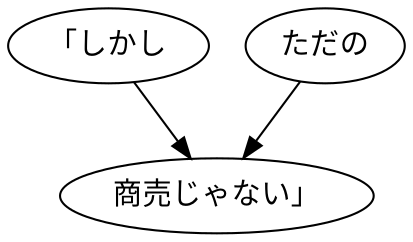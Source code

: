 digraph graph6253 {
	node0 [label="「しかし"];
	node1 [label="ただの"];
	node2 [label="商売じゃない」"];
	node0 -> node2;
	node1 -> node2;
}
